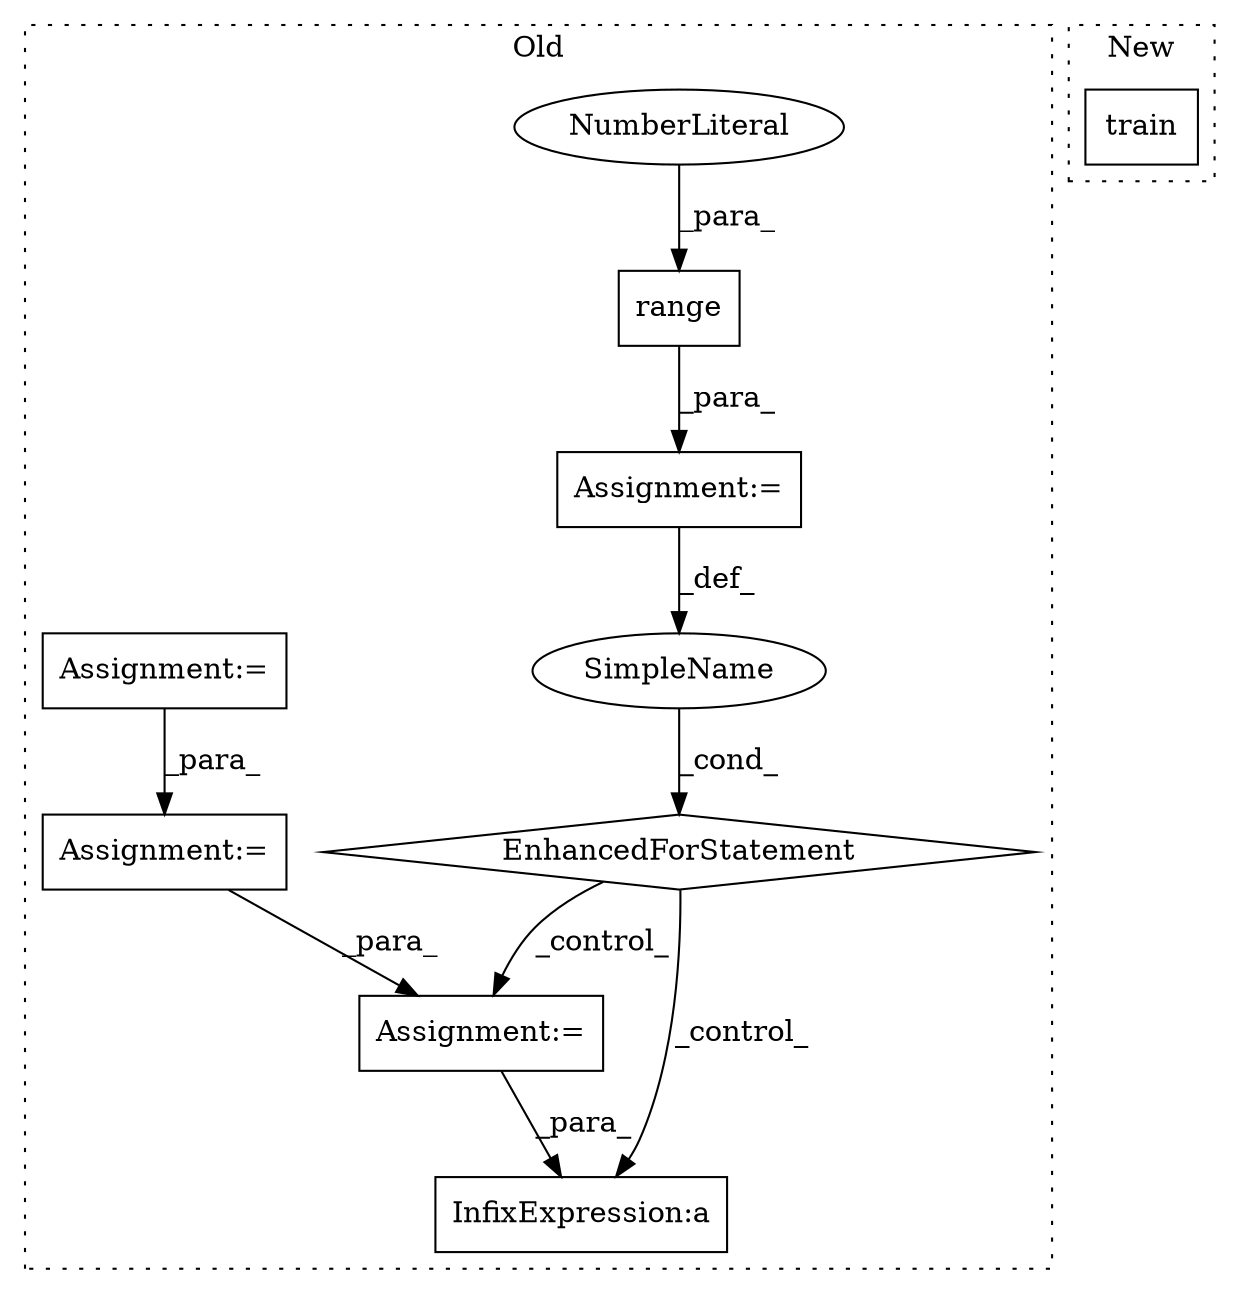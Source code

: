 digraph G {
subgraph cluster0 {
1 [label="range" a="32" s="5308,5326" l="6,1" shape="box"];
3 [label="Assignment:=" a="7" s="5239,5327" l="57,2" shape="box"];
4 [label="EnhancedForStatement" a="70" s="5239,5327" l="57,2" shape="diamond"];
5 [label="NumberLiteral" a="34" s="5314" l="1" shape="ellipse"];
6 [label="Assignment:=" a="7" s="5376" l="1" shape="box"];
7 [label="InfixExpression:a" a="27" s="5589" l="3" shape="box"];
8 [label="SimpleName" a="42" s="5300" l="5" shape="ellipse"];
9 [label="Assignment:=" a="7" s="5210" l="1" shape="box"];
10 [label="Assignment:=" a="7" s="5091" l="1" shape="box"];
label = "Old";
style="dotted";
}
subgraph cluster1 {
2 [label="train" a="32" s="4474,4552" l="6,1" shape="box"];
label = "New";
style="dotted";
}
1 -> 3 [label="_para_"];
3 -> 8 [label="_def_"];
4 -> 6 [label="_control_"];
4 -> 7 [label="_control_"];
5 -> 1 [label="_para_"];
6 -> 7 [label="_para_"];
8 -> 4 [label="_cond_"];
9 -> 6 [label="_para_"];
10 -> 9 [label="_para_"];
}